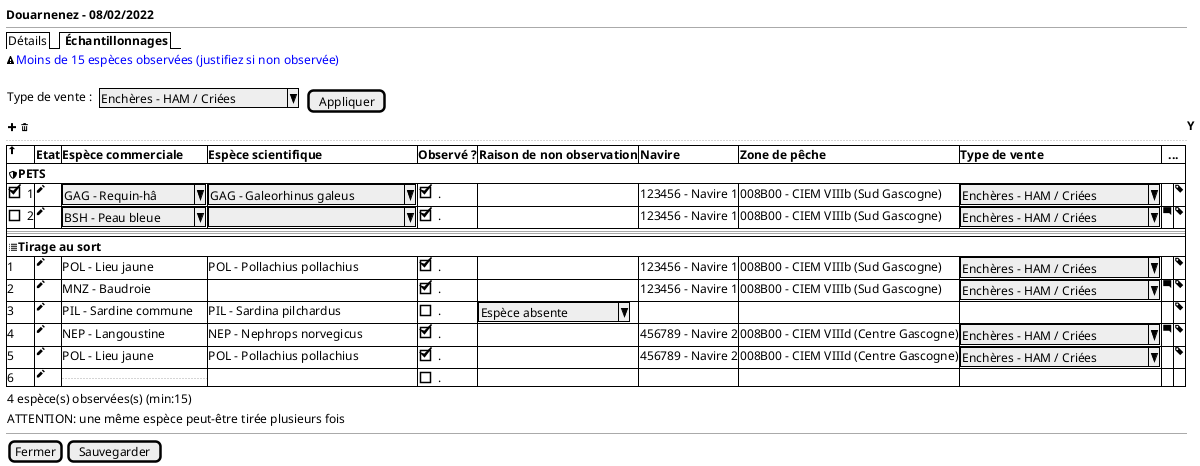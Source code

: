 @startsalt
{
<style>
saltDiagram {
}
</style>

  <b>Douarnenez - 08/02/2022
  --

  {/  Détails | <b> Échantillonnages}
  <&warning><font color=blue>Moins de 15 espèces observées (justifiez si non observée)
  .
  { Type de vente : | . | ^Enchères - HAM / Criées^ | . | [Appliquer] }
  { <&plus> <&trash> } | <b>Y
  ..
	{#
	    <&arrow-thick-top> | <b>Etat | <b>Espèce commerciale | <b>Espèce scientifique  | <b>Observé ? | <b>Raison de non observation | <b>Navire | <b>Zone de pêche| <b>Type de vente | <b>  ... | *
         {
          <&shield><b>PETS
         } | * | * | * | * | * | * | * | * | * | * | *
        [X] 1 | <&pencil> | ^GAG - Requin-hâ ^ | ^GAG - Galeorhinus galeus^ | [X]. | . | 123456 - Navire 1 | 008B00 - CIEM VIIIb (Sud Gascogne) | ^Enchères - HAM / Criées^ | . | <&tag>
        [] 2 | <&pencil> | ^BSH - Peau bleue^ | ^                        ^ | [X]. | . | 123456 - Navire 1 | 008B00 - CIEM VIIIb (Sud Gascogne) | ^Enchères - HAM / Criées^ | <&comment-square> | <&tag>
        == | * | * | * | * | * | * | * | * | * | *
         {
             <&list><b>Tirage au sort

         } | * | * | * | * | * | * | * | * | * | * | *
        1 | <&pencil> |POL - Lieu jaune | POL - Pollachius pollachius | [X]. | . | 123456 - Navire 1 | 008B00 - CIEM VIIIb (Sud Gascogne) | ^Enchères - HAM / Criées^ | . | <&tag>
        2 | <&pencil> |MNZ - Baudroie | . |  [X]. | . | 123456 - Navire 1 | 008B00 - CIEM VIIIb (Sud Gascogne) | ^Enchères - HAM / Criées^ | <&comment-square> | <&tag>
        3 | <&pencil> |PIL - Sardine commune | PIL - Sardina pilchardus | [ ]. | ^ Espèce absente  ^  | . | . | . | . | <&tag>
        4 | <&pencil> |NEP - Langoustine | NEP - Nephrops norvegicus | [X]. | . | 456789 - Navire 2 | 008B00 - CIEM VIIId (Centre Gascogne) | ^Enchères - HAM / Criées^ | <&comment-square> | <&tag>
        5 | <&pencil> |POL - Lieu jaune | POL - Pollachius pollachius | [X]. | . | 456789 - Navire 2 | 008B00 - CIEM VIIId (Centre Gascogne) | ^Enchères - HAM / Criées^ | . | <&tag>
        6 | <&pencil> |... | . | [ ] . | . | . | . | . | .

    }
    { 4 espèce(s) observées(s) (min:15)  }

    { ATTENTION: une même espèce peut-être tirée plusieurs fois }
  --


  {
    [Fermer] | [Sauvegarder]
  }
}
@endsalt
